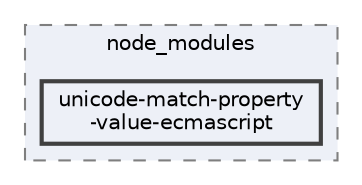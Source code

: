 digraph "pkiclassroomrescheduler/src/main/frontend/node_modules/unicode-match-property-value-ecmascript"
{
 // LATEX_PDF_SIZE
  bgcolor="transparent";
  edge [fontname=Helvetica,fontsize=10,labelfontname=Helvetica,labelfontsize=10];
  node [fontname=Helvetica,fontsize=10,shape=box,height=0.2,width=0.4];
  compound=true
  subgraph clusterdir_72953eda66ccb3a2722c28e1c3e6c23b {
    graph [ bgcolor="#edf0f7", pencolor="grey50", label="node_modules", fontname=Helvetica,fontsize=10 style="filled,dashed", URL="dir_72953eda66ccb3a2722c28e1c3e6c23b.html",tooltip=""]
  dir_0188dafb178c07f892162a371e4db3d1 [label="unicode-match-property\l-value-ecmascript", fillcolor="#edf0f7", color="grey25", style="filled,bold", URL="dir_0188dafb178c07f892162a371e4db3d1.html",tooltip=""];
  }
}
